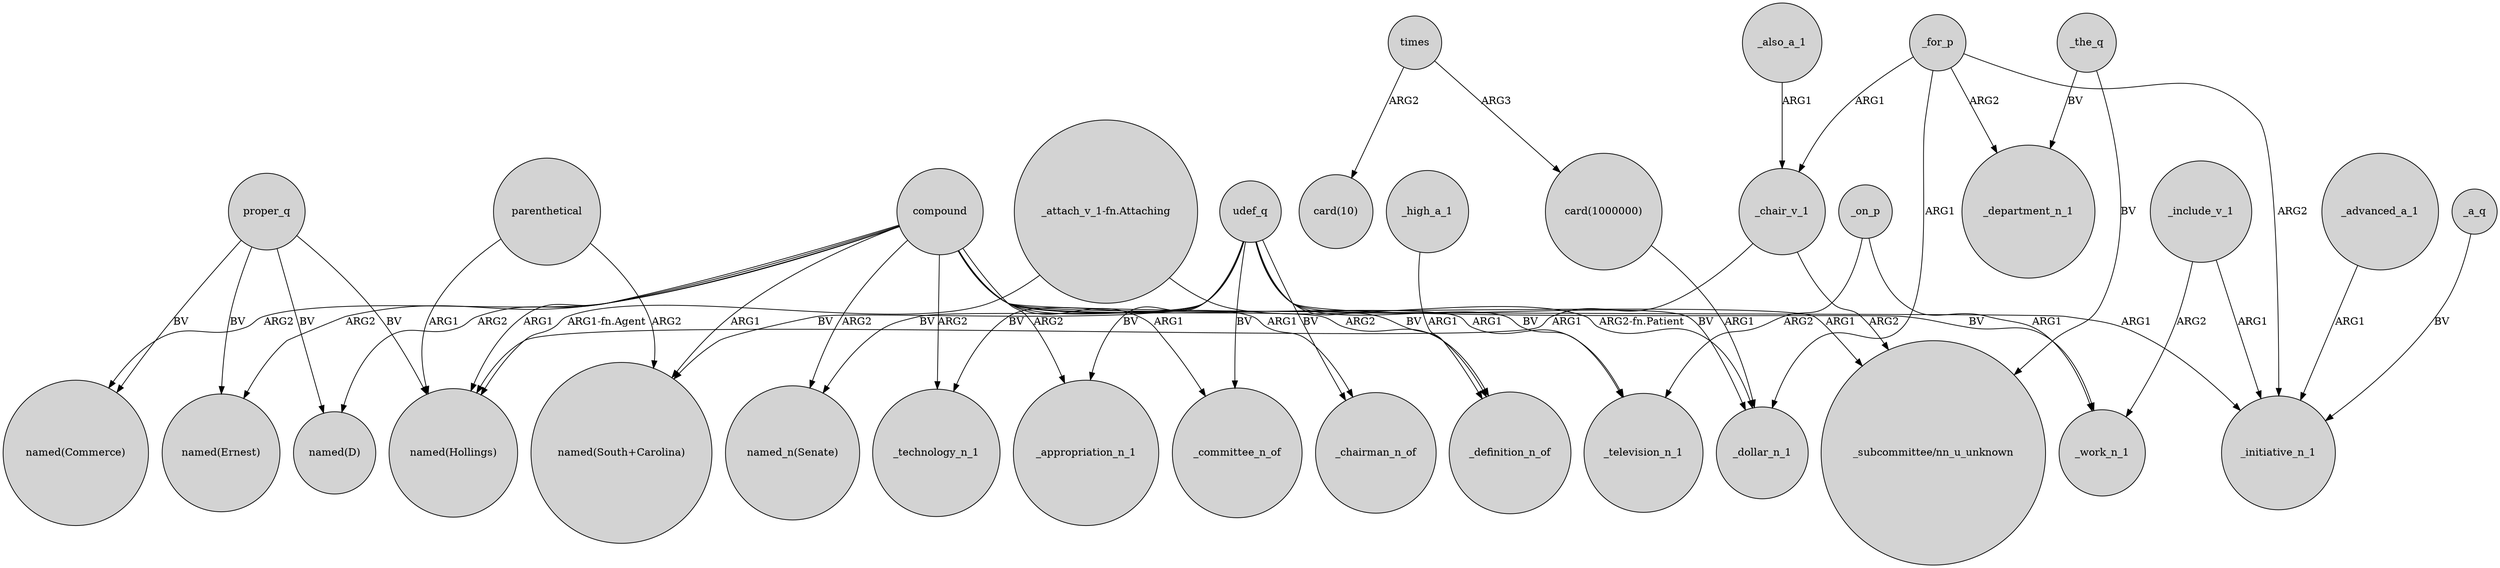 digraph {
	node [shape=circle style=filled]
	compound -> "named(Ernest)" [label=ARG2]
	"card(1000000)" -> _dollar_n_1 [label=ARG1]
	compound -> _chairman_n_of [label=ARG1]
	udef_q -> _television_n_1 [label=BV]
	compound -> "named(South+Carolina)" [label=ARG1]
	_include_v_1 -> _work_n_1 [label=ARG2]
	proper_q -> "named(Hollings)" [label=BV]
	udef_q -> "named(South+Carolina)" [label=BV]
	compound -> _television_n_1 [label=ARG1]
	compound -> "named(Hollings)" [label=ARG1]
	_advanced_a_1 -> _initiative_n_1 [label=ARG1]
	udef_q -> _committee_n_of [label=BV]
	_for_p -> _initiative_n_1 [label=ARG2]
	udef_q -> _appropriation_n_1 [label=BV]
	parenthetical -> "named(South+Carolina)" [label=ARG2]
	udef_q -> _chairman_n_of [label=BV]
	_the_q -> _department_n_1 [label=BV]
	"_attach_v_1-fn.Attaching" -> _dollar_n_1 [label="ARG2-fn.Patient"]
	compound -> _initiative_n_1 [label=ARG1]
	_chair_v_1 -> "_subcommittee/nn_u_unknown" [label=ARG2]
	_for_p -> _chair_v_1 [label=ARG1]
	_high_a_1 -> _definition_n_of [label=ARG1]
	_on_p -> _television_n_1 [label=ARG2]
	times -> "card(1000000)" [label=ARG3]
	udef_q -> _definition_n_of [label=BV]
	_for_p -> _department_n_1 [label=ARG2]
	compound -> _technology_n_1 [label=ARG2]
	compound -> "named_n(Senate)" [label=ARG2]
	times -> "card(10)" [label=ARG2]
	proper_q -> "named(Ernest)" [label=BV]
	_for_p -> _dollar_n_1 [label=ARG1]
	compound -> _definition_n_of [label=ARG2]
	compound -> "named(D)" [label=ARG2]
	_chair_v_1 -> "named(Hollings)" [label=ARG1]
	_also_a_1 -> _chair_v_1 [label=ARG1]
	_a_q -> _initiative_n_1 [label=BV]
	udef_q -> "named_n(Senate)" [label=BV]
	proper_q -> "named(Commerce)" [label=BV]
	compound -> _appropriation_n_1 [label=ARG2]
	proper_q -> "named(D)" [label=BV]
	udef_q -> _technology_n_1 [label=BV]
	_include_v_1 -> _initiative_n_1 [label=ARG1]
	_the_q -> "_subcommittee/nn_u_unknown" [label=BV]
	"_attach_v_1-fn.Attaching" -> "named(Hollings)" [label="ARG1-fn.Agent"]
	udef_q -> _dollar_n_1 [label=BV]
	compound -> _committee_n_of [label=ARG1]
	parenthetical -> "named(Hollings)" [label=ARG1]
	_on_p -> _work_n_1 [label=ARG1]
	compound -> "_subcommittee/nn_u_unknown" [label=ARG1]
	compound -> "named(Commerce)" [label=ARG2]
	udef_q -> _work_n_1 [label=BV]
}

